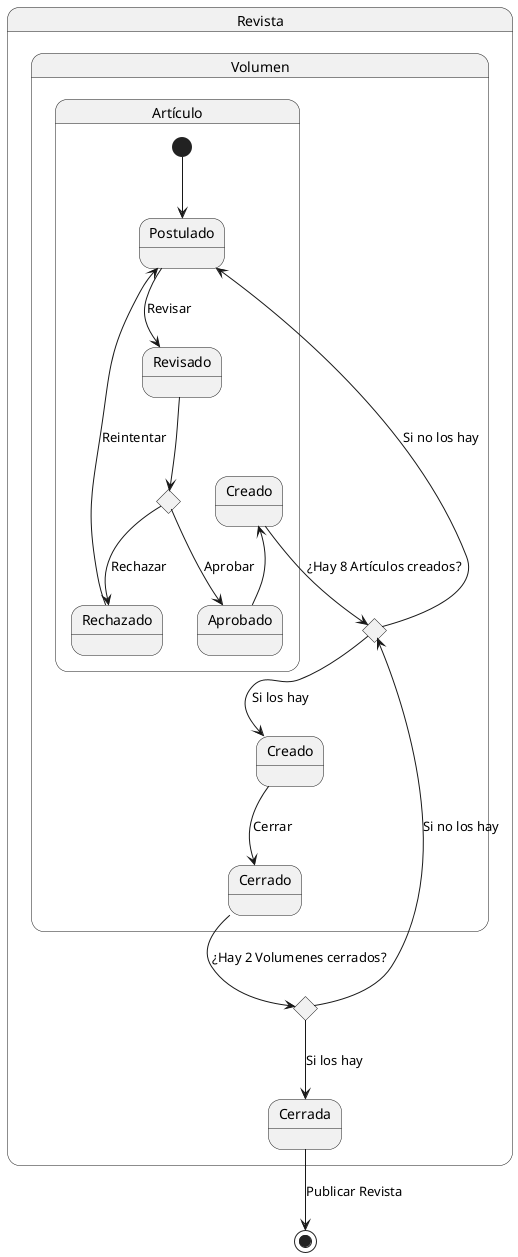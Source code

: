 @startuml diagramaDeEstados

State Revista{
    State Selector3 <<choice>>
    State RevistaCerrada as "Cerrada"

    State Volumen {
        State VolumenCreado as "Creado"
        State VolumenCerrado as "Cerrado" 
        State Selector1 <<choice>>


        State Artículo {

            State ArticuloCreado as "Creado"
            State ArticuloRevisado as "Revisado"
            State ArticuloPostulado as "Postulado"
            State ArticuloAprobado as "Aprobado"
            State ArticuloRechazado as "Rechazado"
            State Selector2 <<choice>>

            [*] -d-> ArticuloPostulado

            ArticuloPostulado -d-> ArticuloRevisado : Revisar

            ArticuloRevisado -d-> Selector2
            Selector2 -d-> ArticuloAprobado : Aprobar
            Selector2 -d-> ArticuloRechazado : Rechazar


            ArticuloAprobado -u-> ArticuloCreado

            ArticuloRechazado -u-> ArticuloPostulado : Reintentar

            ArticuloCreado -d-> Selector1 : ¿Hay 8 Artículos creados?

        }

        Selector1 -d-> VolumenCreado : Si los hay
        Selector1 -d-> ArticuloPostulado : Si no los hay

        VolumenCreado --> VolumenCerrado : Cerrar 
        VolumenCerrado --> Selector3: ¿Hay 2 Volumenes cerrados?
         
    }
        

        Selector3 -d-> RevistaCerrada : Si los hay
        Selector3 -d-> Selector1 : Si no los hay
}

    RevistaCerrada --> [*] : Publicar Revista

@enduml



